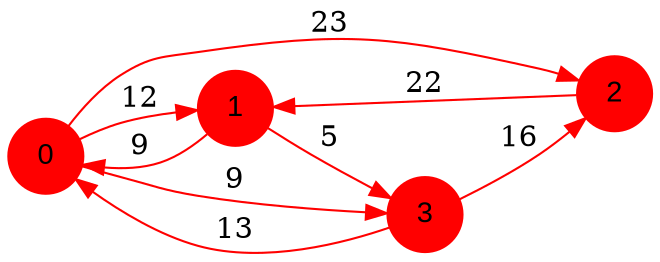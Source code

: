 digraph graphe {
rankdir = LR;
edge [color=red];
0 [fontname="Arial", shape = circle, color=red, style=filled];
1 [fontname="Arial", shape = circle, color=red, style=filled];
2 [fontname="Arial", shape = circle, color=red, style=filled];
3 [fontname="Arial", shape = circle, color=red, style=filled];
	0 -> 1 [label = "12"];
	0 -> 2 [label = "23"];
	0 -> 3 [label = "9"];
	1 -> 0 [label = "9"];
	1 -> 3 [label = "5"];
	2 -> 1 [label = "22"];
	3 -> 0 [label = "13"];
	3 -> 2 [label = "16"];
}